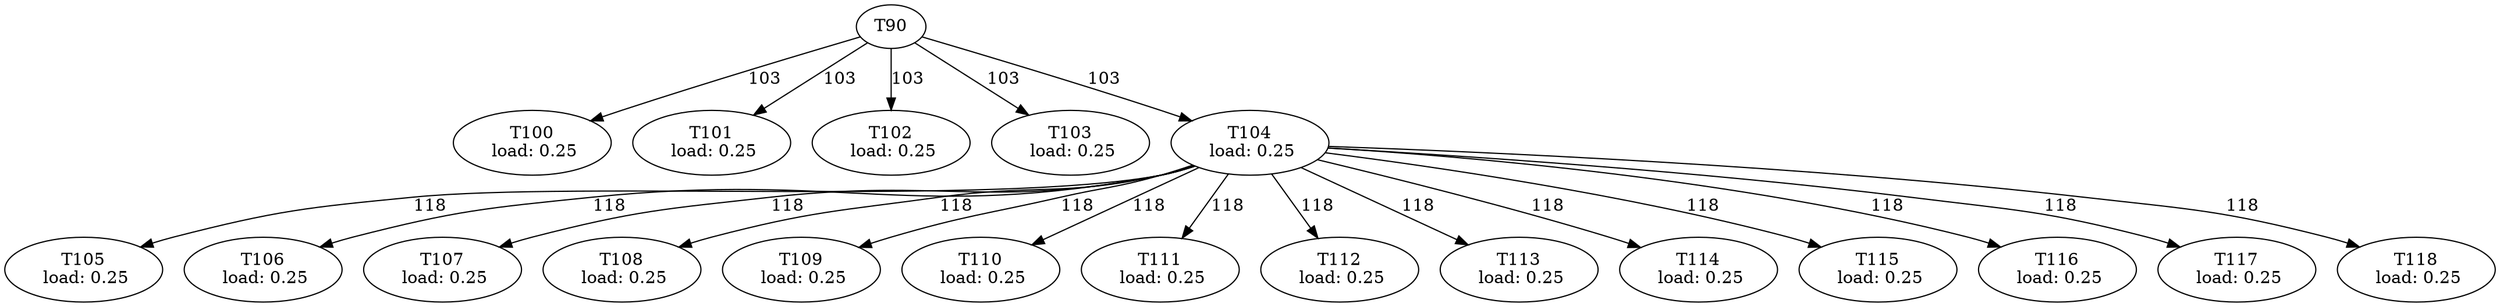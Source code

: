 digraph taskgraph {
	T100 [label= "T100\n load: 0.25"];
	T90 -> T100[label=103];
	T101 [label= "T101\n load: 0.25"];
	T90 -> T101[label=103];
	T102 [label= "T102\n load: 0.25"];
	T90 -> T102[label=103];
	T103 [label= "T103\n load: 0.25"];
	T90 -> T103[label=103];
	T104 [label= "T104\n load: 0.25"];
	T90 -> T104[label=103];
	T105 [label= "T105\n load: 0.25"];
	T104 -> T105[label=118];
	T106 [label= "T106\n load: 0.25"];
	T104 -> T106[label=118];
	T107 [label= "T107\n load: 0.25"];
	T104 -> T107[label=118];
	T108 [label= "T108\n load: 0.25"];
	T104 -> T108[label=118];
	T109 [label= "T109\n load: 0.25"];
	T104 -> T109[label=118];
	T110 [label= "T110\n load: 0.25"];
	T104 -> T110[label=118];
	T111 [label= "T111\n load: 0.25"];
	T104 -> T111[label=118];
	T112 [label= "T112\n load: 0.25"];
	T104 -> T112[label=118];
	T113 [label= "T113\n load: 0.25"];
	T104 -> T113[label=118];
	T114 [label= "T114\n load: 0.25"];
	T104 -> T114[label=118];
	T115 [label= "T115\n load: 0.25"];
	T104 -> T115[label=118];
	T116 [label= "T116\n load: 0.25"];
	T104 -> T116[label=118];
	T117 [label= "T117\n load: 0.25"];
	T104 -> T117[label=118];
	T118 [label= "T118\n load: 0.25"];
	T104 -> T118[label=118];
}